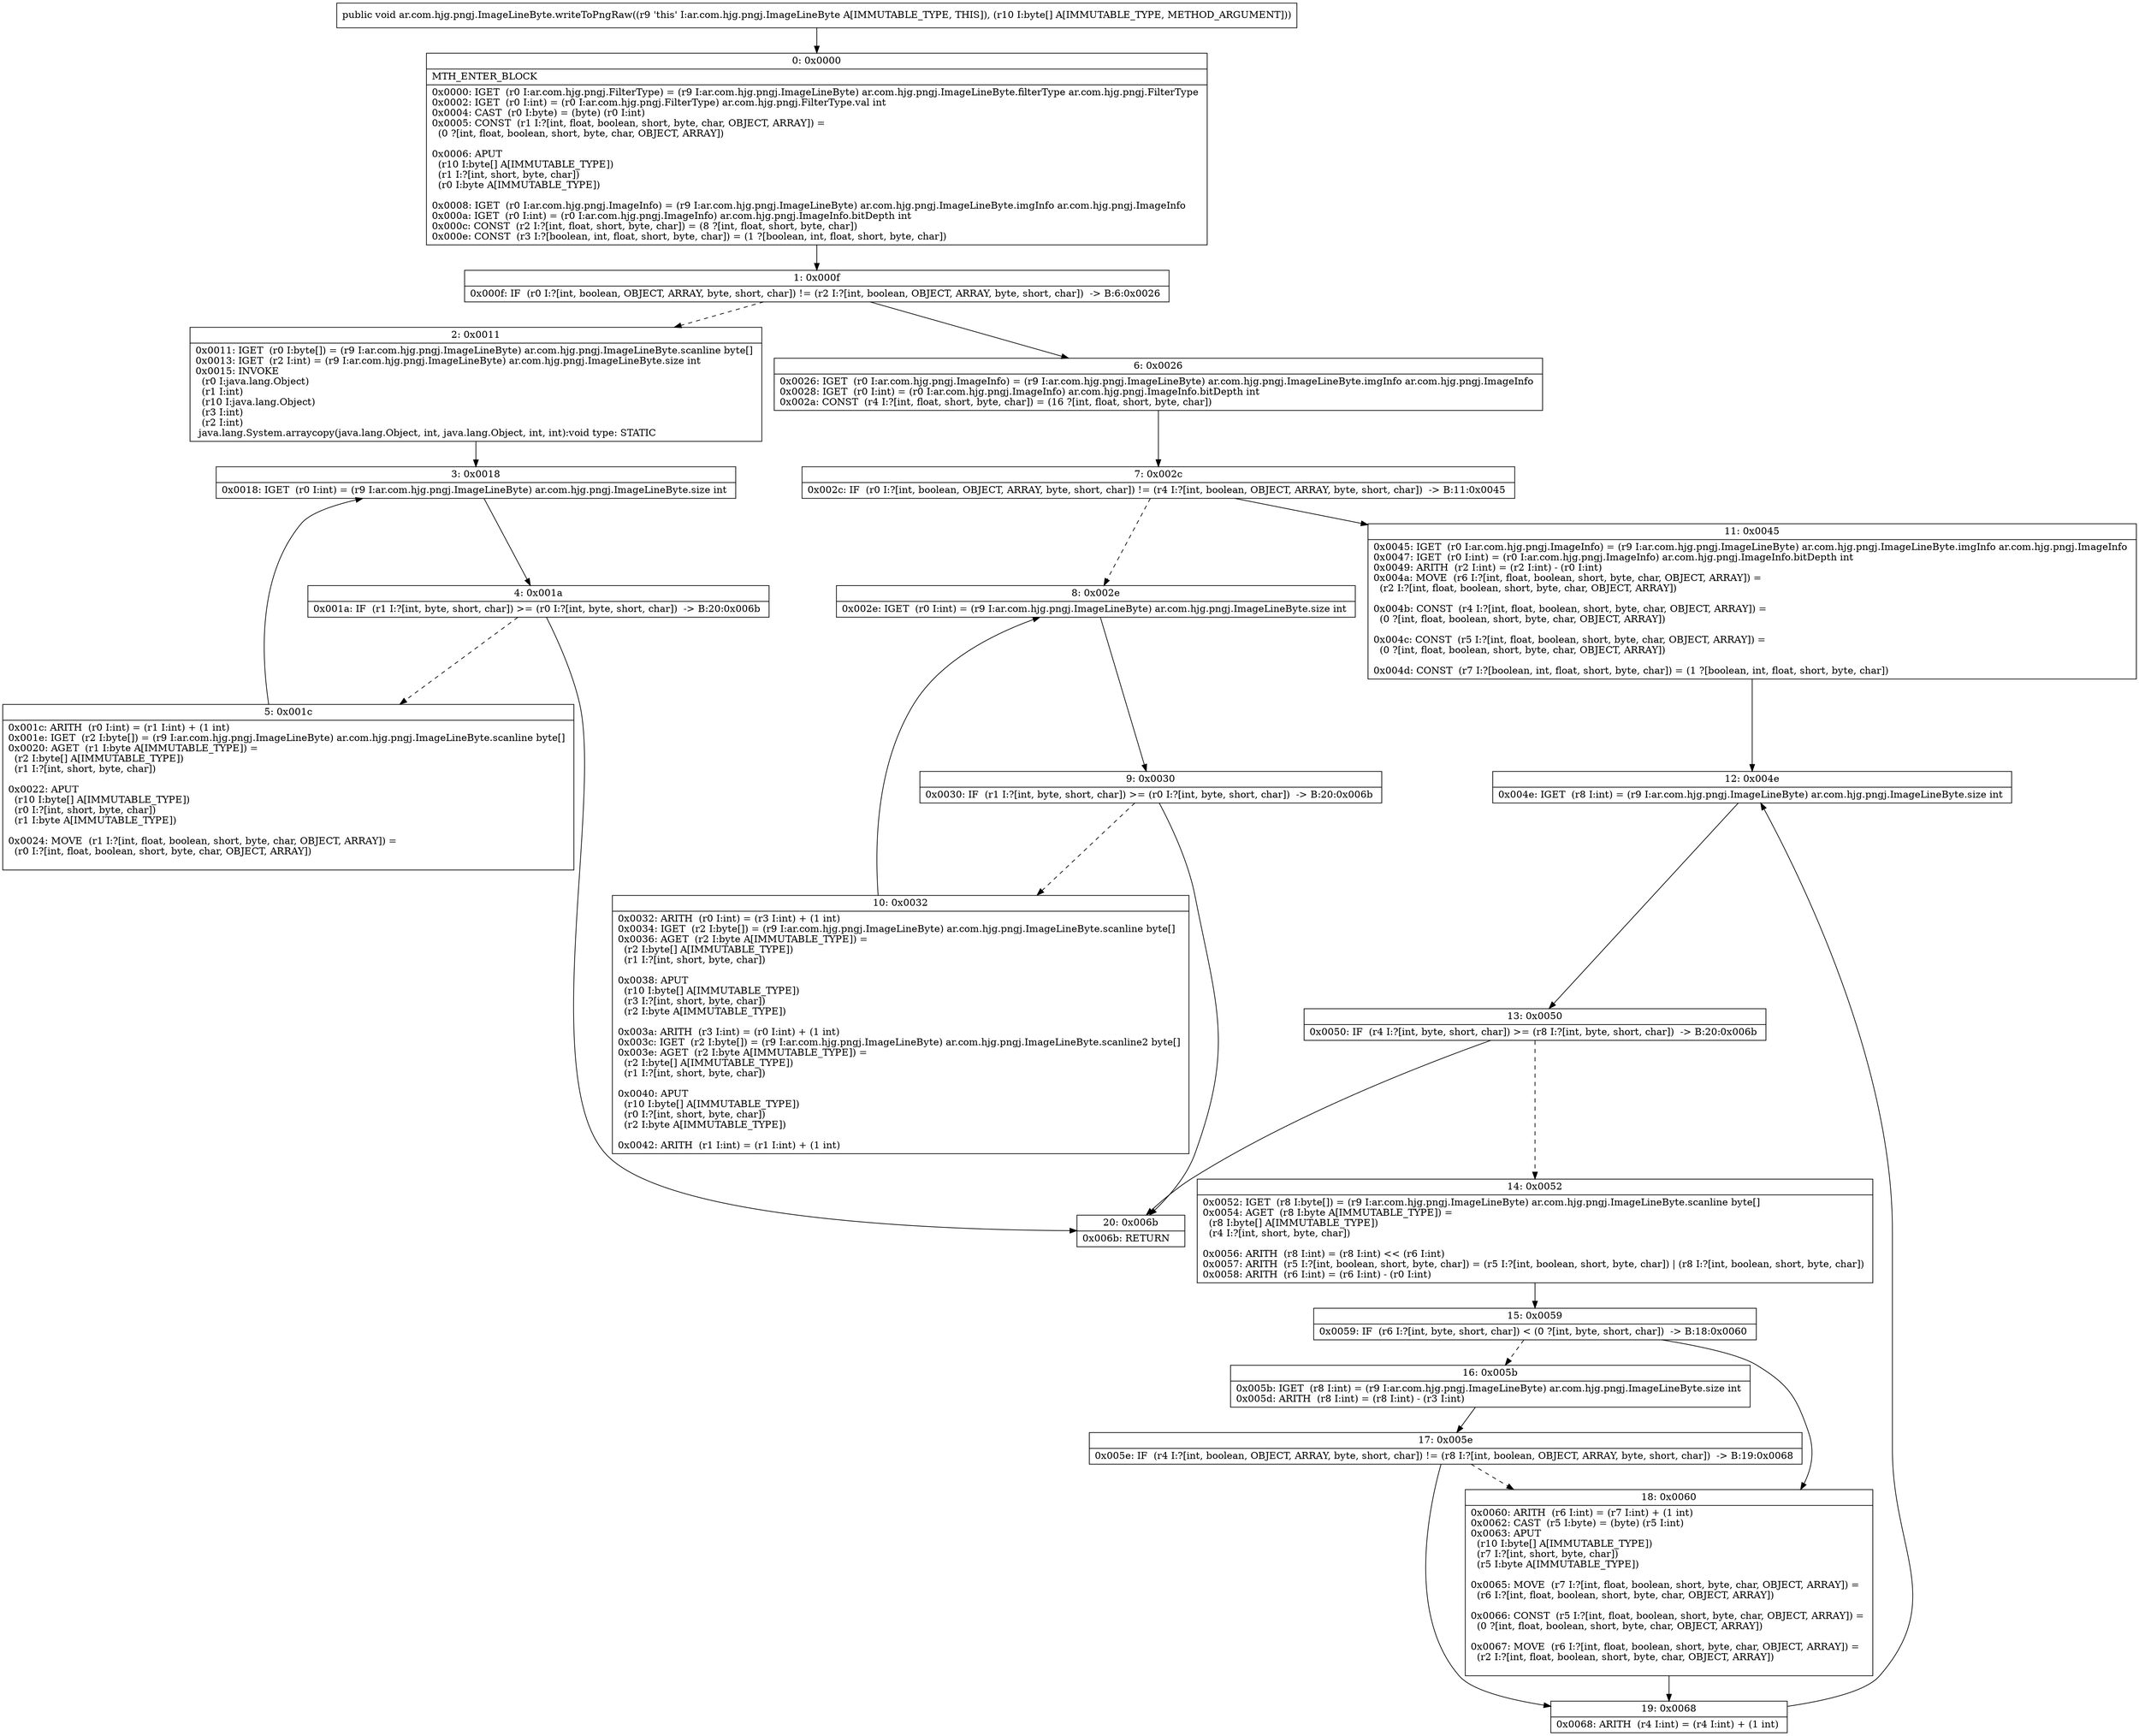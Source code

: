 digraph "CFG forar.com.hjg.pngj.ImageLineByte.writeToPngRaw([B)V" {
Node_0 [shape=record,label="{0\:\ 0x0000|MTH_ENTER_BLOCK\l|0x0000: IGET  (r0 I:ar.com.hjg.pngj.FilterType) = (r9 I:ar.com.hjg.pngj.ImageLineByte) ar.com.hjg.pngj.ImageLineByte.filterType ar.com.hjg.pngj.FilterType \l0x0002: IGET  (r0 I:int) = (r0 I:ar.com.hjg.pngj.FilterType) ar.com.hjg.pngj.FilterType.val int \l0x0004: CAST  (r0 I:byte) = (byte) (r0 I:int) \l0x0005: CONST  (r1 I:?[int, float, boolean, short, byte, char, OBJECT, ARRAY]) = \l  (0 ?[int, float, boolean, short, byte, char, OBJECT, ARRAY])\l \l0x0006: APUT  \l  (r10 I:byte[] A[IMMUTABLE_TYPE])\l  (r1 I:?[int, short, byte, char])\l  (r0 I:byte A[IMMUTABLE_TYPE])\l \l0x0008: IGET  (r0 I:ar.com.hjg.pngj.ImageInfo) = (r9 I:ar.com.hjg.pngj.ImageLineByte) ar.com.hjg.pngj.ImageLineByte.imgInfo ar.com.hjg.pngj.ImageInfo \l0x000a: IGET  (r0 I:int) = (r0 I:ar.com.hjg.pngj.ImageInfo) ar.com.hjg.pngj.ImageInfo.bitDepth int \l0x000c: CONST  (r2 I:?[int, float, short, byte, char]) = (8 ?[int, float, short, byte, char]) \l0x000e: CONST  (r3 I:?[boolean, int, float, short, byte, char]) = (1 ?[boolean, int, float, short, byte, char]) \l}"];
Node_1 [shape=record,label="{1\:\ 0x000f|0x000f: IF  (r0 I:?[int, boolean, OBJECT, ARRAY, byte, short, char]) != (r2 I:?[int, boolean, OBJECT, ARRAY, byte, short, char])  \-\> B:6:0x0026 \l}"];
Node_2 [shape=record,label="{2\:\ 0x0011|0x0011: IGET  (r0 I:byte[]) = (r9 I:ar.com.hjg.pngj.ImageLineByte) ar.com.hjg.pngj.ImageLineByte.scanline byte[] \l0x0013: IGET  (r2 I:int) = (r9 I:ar.com.hjg.pngj.ImageLineByte) ar.com.hjg.pngj.ImageLineByte.size int \l0x0015: INVOKE  \l  (r0 I:java.lang.Object)\l  (r1 I:int)\l  (r10 I:java.lang.Object)\l  (r3 I:int)\l  (r2 I:int)\l java.lang.System.arraycopy(java.lang.Object, int, java.lang.Object, int, int):void type: STATIC \l}"];
Node_3 [shape=record,label="{3\:\ 0x0018|0x0018: IGET  (r0 I:int) = (r9 I:ar.com.hjg.pngj.ImageLineByte) ar.com.hjg.pngj.ImageLineByte.size int \l}"];
Node_4 [shape=record,label="{4\:\ 0x001a|0x001a: IF  (r1 I:?[int, byte, short, char]) \>= (r0 I:?[int, byte, short, char])  \-\> B:20:0x006b \l}"];
Node_5 [shape=record,label="{5\:\ 0x001c|0x001c: ARITH  (r0 I:int) = (r1 I:int) + (1 int) \l0x001e: IGET  (r2 I:byte[]) = (r9 I:ar.com.hjg.pngj.ImageLineByte) ar.com.hjg.pngj.ImageLineByte.scanline byte[] \l0x0020: AGET  (r1 I:byte A[IMMUTABLE_TYPE]) = \l  (r2 I:byte[] A[IMMUTABLE_TYPE])\l  (r1 I:?[int, short, byte, char])\l \l0x0022: APUT  \l  (r10 I:byte[] A[IMMUTABLE_TYPE])\l  (r0 I:?[int, short, byte, char])\l  (r1 I:byte A[IMMUTABLE_TYPE])\l \l0x0024: MOVE  (r1 I:?[int, float, boolean, short, byte, char, OBJECT, ARRAY]) = \l  (r0 I:?[int, float, boolean, short, byte, char, OBJECT, ARRAY])\l \l}"];
Node_6 [shape=record,label="{6\:\ 0x0026|0x0026: IGET  (r0 I:ar.com.hjg.pngj.ImageInfo) = (r9 I:ar.com.hjg.pngj.ImageLineByte) ar.com.hjg.pngj.ImageLineByte.imgInfo ar.com.hjg.pngj.ImageInfo \l0x0028: IGET  (r0 I:int) = (r0 I:ar.com.hjg.pngj.ImageInfo) ar.com.hjg.pngj.ImageInfo.bitDepth int \l0x002a: CONST  (r4 I:?[int, float, short, byte, char]) = (16 ?[int, float, short, byte, char]) \l}"];
Node_7 [shape=record,label="{7\:\ 0x002c|0x002c: IF  (r0 I:?[int, boolean, OBJECT, ARRAY, byte, short, char]) != (r4 I:?[int, boolean, OBJECT, ARRAY, byte, short, char])  \-\> B:11:0x0045 \l}"];
Node_8 [shape=record,label="{8\:\ 0x002e|0x002e: IGET  (r0 I:int) = (r9 I:ar.com.hjg.pngj.ImageLineByte) ar.com.hjg.pngj.ImageLineByte.size int \l}"];
Node_9 [shape=record,label="{9\:\ 0x0030|0x0030: IF  (r1 I:?[int, byte, short, char]) \>= (r0 I:?[int, byte, short, char])  \-\> B:20:0x006b \l}"];
Node_10 [shape=record,label="{10\:\ 0x0032|0x0032: ARITH  (r0 I:int) = (r3 I:int) + (1 int) \l0x0034: IGET  (r2 I:byte[]) = (r9 I:ar.com.hjg.pngj.ImageLineByte) ar.com.hjg.pngj.ImageLineByte.scanline byte[] \l0x0036: AGET  (r2 I:byte A[IMMUTABLE_TYPE]) = \l  (r2 I:byte[] A[IMMUTABLE_TYPE])\l  (r1 I:?[int, short, byte, char])\l \l0x0038: APUT  \l  (r10 I:byte[] A[IMMUTABLE_TYPE])\l  (r3 I:?[int, short, byte, char])\l  (r2 I:byte A[IMMUTABLE_TYPE])\l \l0x003a: ARITH  (r3 I:int) = (r0 I:int) + (1 int) \l0x003c: IGET  (r2 I:byte[]) = (r9 I:ar.com.hjg.pngj.ImageLineByte) ar.com.hjg.pngj.ImageLineByte.scanline2 byte[] \l0x003e: AGET  (r2 I:byte A[IMMUTABLE_TYPE]) = \l  (r2 I:byte[] A[IMMUTABLE_TYPE])\l  (r1 I:?[int, short, byte, char])\l \l0x0040: APUT  \l  (r10 I:byte[] A[IMMUTABLE_TYPE])\l  (r0 I:?[int, short, byte, char])\l  (r2 I:byte A[IMMUTABLE_TYPE])\l \l0x0042: ARITH  (r1 I:int) = (r1 I:int) + (1 int) \l}"];
Node_11 [shape=record,label="{11\:\ 0x0045|0x0045: IGET  (r0 I:ar.com.hjg.pngj.ImageInfo) = (r9 I:ar.com.hjg.pngj.ImageLineByte) ar.com.hjg.pngj.ImageLineByte.imgInfo ar.com.hjg.pngj.ImageInfo \l0x0047: IGET  (r0 I:int) = (r0 I:ar.com.hjg.pngj.ImageInfo) ar.com.hjg.pngj.ImageInfo.bitDepth int \l0x0049: ARITH  (r2 I:int) = (r2 I:int) \- (r0 I:int) \l0x004a: MOVE  (r6 I:?[int, float, boolean, short, byte, char, OBJECT, ARRAY]) = \l  (r2 I:?[int, float, boolean, short, byte, char, OBJECT, ARRAY])\l \l0x004b: CONST  (r4 I:?[int, float, boolean, short, byte, char, OBJECT, ARRAY]) = \l  (0 ?[int, float, boolean, short, byte, char, OBJECT, ARRAY])\l \l0x004c: CONST  (r5 I:?[int, float, boolean, short, byte, char, OBJECT, ARRAY]) = \l  (0 ?[int, float, boolean, short, byte, char, OBJECT, ARRAY])\l \l0x004d: CONST  (r7 I:?[boolean, int, float, short, byte, char]) = (1 ?[boolean, int, float, short, byte, char]) \l}"];
Node_12 [shape=record,label="{12\:\ 0x004e|0x004e: IGET  (r8 I:int) = (r9 I:ar.com.hjg.pngj.ImageLineByte) ar.com.hjg.pngj.ImageLineByte.size int \l}"];
Node_13 [shape=record,label="{13\:\ 0x0050|0x0050: IF  (r4 I:?[int, byte, short, char]) \>= (r8 I:?[int, byte, short, char])  \-\> B:20:0x006b \l}"];
Node_14 [shape=record,label="{14\:\ 0x0052|0x0052: IGET  (r8 I:byte[]) = (r9 I:ar.com.hjg.pngj.ImageLineByte) ar.com.hjg.pngj.ImageLineByte.scanline byte[] \l0x0054: AGET  (r8 I:byte A[IMMUTABLE_TYPE]) = \l  (r8 I:byte[] A[IMMUTABLE_TYPE])\l  (r4 I:?[int, short, byte, char])\l \l0x0056: ARITH  (r8 I:int) = (r8 I:int) \<\< (r6 I:int) \l0x0057: ARITH  (r5 I:?[int, boolean, short, byte, char]) = (r5 I:?[int, boolean, short, byte, char]) \| (r8 I:?[int, boolean, short, byte, char]) \l0x0058: ARITH  (r6 I:int) = (r6 I:int) \- (r0 I:int) \l}"];
Node_15 [shape=record,label="{15\:\ 0x0059|0x0059: IF  (r6 I:?[int, byte, short, char]) \< (0 ?[int, byte, short, char])  \-\> B:18:0x0060 \l}"];
Node_16 [shape=record,label="{16\:\ 0x005b|0x005b: IGET  (r8 I:int) = (r9 I:ar.com.hjg.pngj.ImageLineByte) ar.com.hjg.pngj.ImageLineByte.size int \l0x005d: ARITH  (r8 I:int) = (r8 I:int) \- (r3 I:int) \l}"];
Node_17 [shape=record,label="{17\:\ 0x005e|0x005e: IF  (r4 I:?[int, boolean, OBJECT, ARRAY, byte, short, char]) != (r8 I:?[int, boolean, OBJECT, ARRAY, byte, short, char])  \-\> B:19:0x0068 \l}"];
Node_18 [shape=record,label="{18\:\ 0x0060|0x0060: ARITH  (r6 I:int) = (r7 I:int) + (1 int) \l0x0062: CAST  (r5 I:byte) = (byte) (r5 I:int) \l0x0063: APUT  \l  (r10 I:byte[] A[IMMUTABLE_TYPE])\l  (r7 I:?[int, short, byte, char])\l  (r5 I:byte A[IMMUTABLE_TYPE])\l \l0x0065: MOVE  (r7 I:?[int, float, boolean, short, byte, char, OBJECT, ARRAY]) = \l  (r6 I:?[int, float, boolean, short, byte, char, OBJECT, ARRAY])\l \l0x0066: CONST  (r5 I:?[int, float, boolean, short, byte, char, OBJECT, ARRAY]) = \l  (0 ?[int, float, boolean, short, byte, char, OBJECT, ARRAY])\l \l0x0067: MOVE  (r6 I:?[int, float, boolean, short, byte, char, OBJECT, ARRAY]) = \l  (r2 I:?[int, float, boolean, short, byte, char, OBJECT, ARRAY])\l \l}"];
Node_19 [shape=record,label="{19\:\ 0x0068|0x0068: ARITH  (r4 I:int) = (r4 I:int) + (1 int) \l}"];
Node_20 [shape=record,label="{20\:\ 0x006b|0x006b: RETURN   \l}"];
MethodNode[shape=record,label="{public void ar.com.hjg.pngj.ImageLineByte.writeToPngRaw((r9 'this' I:ar.com.hjg.pngj.ImageLineByte A[IMMUTABLE_TYPE, THIS]), (r10 I:byte[] A[IMMUTABLE_TYPE, METHOD_ARGUMENT])) }"];
MethodNode -> Node_0;
Node_0 -> Node_1;
Node_1 -> Node_2[style=dashed];
Node_1 -> Node_6;
Node_2 -> Node_3;
Node_3 -> Node_4;
Node_4 -> Node_5[style=dashed];
Node_4 -> Node_20;
Node_5 -> Node_3;
Node_6 -> Node_7;
Node_7 -> Node_8[style=dashed];
Node_7 -> Node_11;
Node_8 -> Node_9;
Node_9 -> Node_10[style=dashed];
Node_9 -> Node_20;
Node_10 -> Node_8;
Node_11 -> Node_12;
Node_12 -> Node_13;
Node_13 -> Node_14[style=dashed];
Node_13 -> Node_20;
Node_14 -> Node_15;
Node_15 -> Node_16[style=dashed];
Node_15 -> Node_18;
Node_16 -> Node_17;
Node_17 -> Node_18[style=dashed];
Node_17 -> Node_19;
Node_18 -> Node_19;
Node_19 -> Node_12;
}

